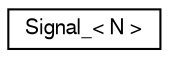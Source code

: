 digraph "Graphical Class Hierarchy"
{
  edge [fontname="FreeSans",fontsize="10",labelfontname="FreeSans",labelfontsize="10"];
  node [fontname="FreeSans",fontsize="10",shape=record];
  rankdir="LR";
  Node1 [label="Signal_\< N \>",height=0.2,width=0.4,color="black", fillcolor="white", style="filled",URL="$class_signal__.html"];
}
